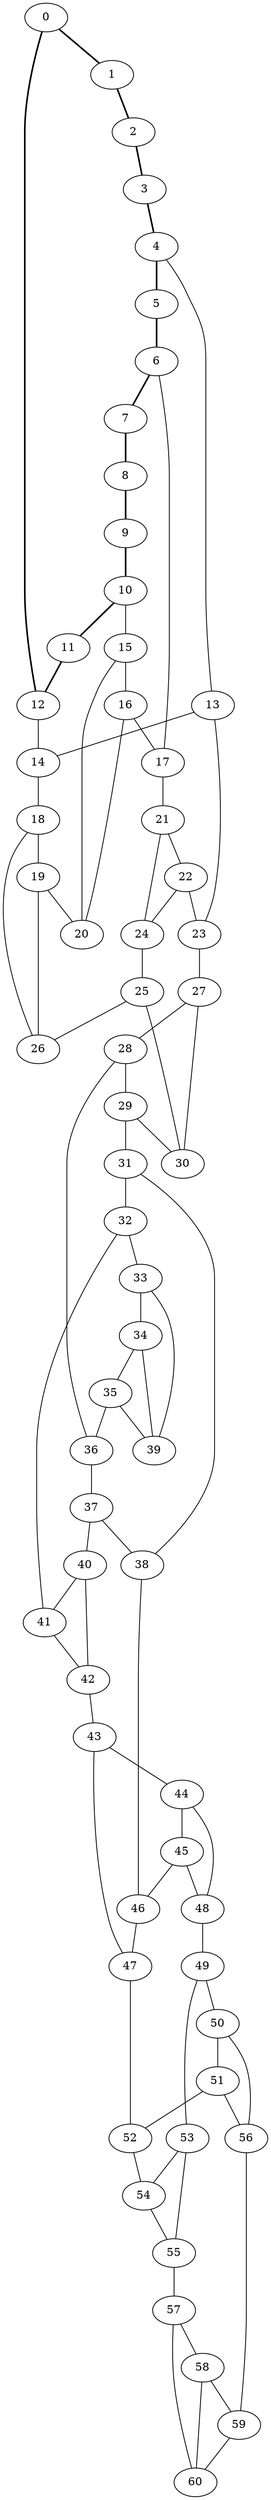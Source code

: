 //Inside of this graph isn't 3-connected
graph G {
0 [ pos = " 16.50,0.00!" ];
0 -- 1[style=bold];
0 -- 12[style=bold];
1 [ pos = " 14.61,7.67!" ];
1 -- 2[style=bold];
2 [ pos = " 9.37,13.58!" ];
2 -- 3[style=bold];
3 [ pos = " 1.99,16.38!" ];
3 -- 4[style=bold];
4 [ pos = " -5.85,15.43!" ];
4 -- 5[style=bold];
4 -- 13;
5 [ pos = " -12.35,10.94!" ];
5 -- 6[style=bold];
6 [ pos = " -16.02,3.95!" ];
6 -- 7[style=bold];
6 -- 17;
7 [ pos = " -16.02,-3.95!" ];
7 -- 8[style=bold];
8 [ pos = " -12.35,-10.94!" ];
8 -- 9[style=bold];
9 [ pos = " -5.85,-15.43!" ];
9 -- 10[style=bold];
10 [ pos = " 1.99,-16.38!" ];
10 -- 11[style=bold];
10 -- 15;
11 [ pos = " 9.37,-13.58!" ];
11 -- 12[style=bold];
12 [ pos = " 14.61,-7.67!" ];
12 -- 14;
13 -- 14;
13 -- 23;
14 -- 18;
15 -- 16;
15 -- 20;
16 -- 17;
16 -- 20;
17 -- 21;
18 -- 19;
18 -- 26;
19 -- 20;
19 -- 26;
21 -- 22;
21 -- 24;
22 -- 23;
22 -- 24;
23 -- 27;
24 -- 25;
25 -- 26;
25 -- 30;
27 -- 28;
27 -- 30;
28 -- 29;
28 -- 36;
29 -- 30;
29 -- 31;
31 -- 32;
31 -- 38;
32 -- 33;
32 -- 41;
33 -- 34;
33 -- 39;
34 -- 35;
34 -- 39;
35 -- 36;
35 -- 39;
36 -- 37;
37 -- 38;
37 -- 40;
38 -- 46;
40 -- 41;
40 -- 42;
41 -- 42;
42 -- 43;
43 -- 44;
43 -- 47;
44 -- 45;
44 -- 48;
45 -- 46;
45 -- 48;
46 -- 47;
47 -- 52;
48 -- 49;
49 -- 50;
49 -- 53;
50 -- 51;
50 -- 56;
51 -- 52;
51 -- 56;
52 -- 54;
53 -- 54;
53 -- 55;
54 -- 55;
55 -- 57;
56 -- 59;
57 -- 58;
57 -- 60;
58 -- 59;
58 -- 60;
59 -- 60;
}
